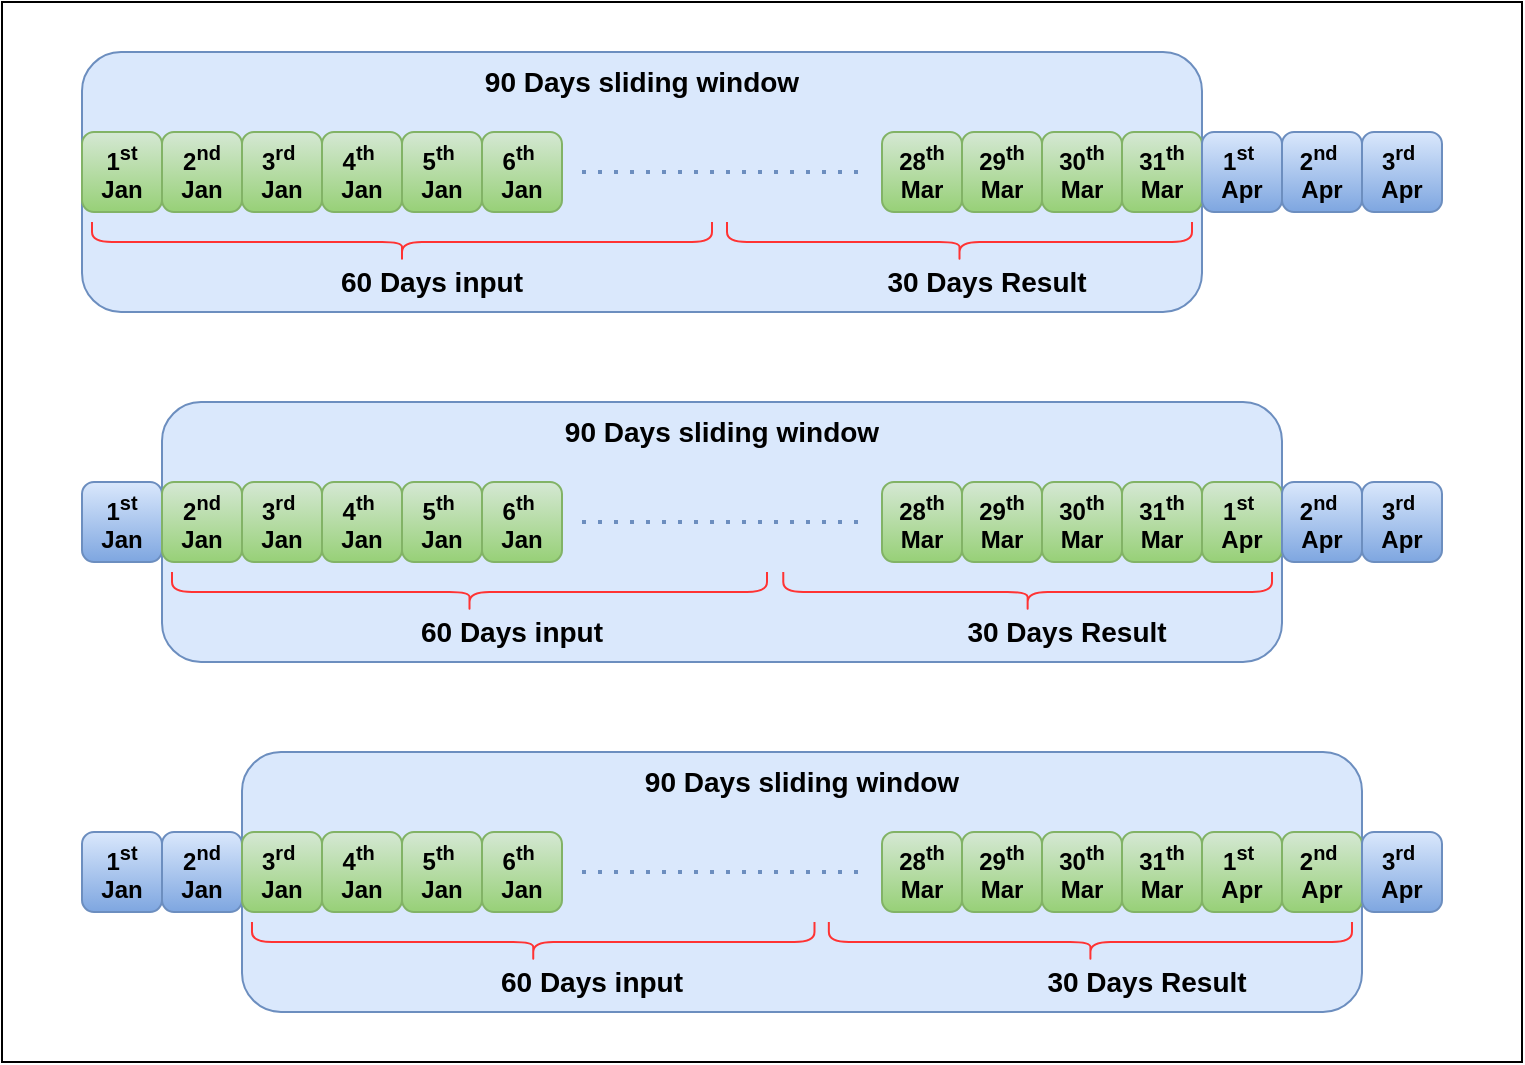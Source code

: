 <mxfile version="21.2.3" type="device" pages="2">
  <diagram name="sliding_window" id="2jnIjCWcIuCAJuNsyhK7">
    <mxGraphModel dx="1114" dy="620" grid="1" gridSize="10" guides="1" tooltips="1" connect="1" arrows="1" fold="1" page="1" pageScale="1" pageWidth="850" pageHeight="1100" math="0" shadow="0">
      <root>
        <mxCell id="0" />
        <mxCell id="1" parent="0" />
        <mxCell id="OxhpAwqdY3sQorc_yTqz-124" value="" style="rounded=0;whiteSpace=wrap;html=1;" parent="1" vertex="1">
          <mxGeometry y="160" width="760" height="530" as="geometry" />
        </mxCell>
        <mxCell id="OxhpAwqdY3sQorc_yTqz-64" value="" style="rounded=1;whiteSpace=wrap;html=1;fillColor=#dae8fc;strokeColor=#6c8ebf;" parent="1" vertex="1">
          <mxGeometry x="40" y="185" width="560" height="130" as="geometry" />
        </mxCell>
        <mxCell id="OxhpAwqdY3sQorc_yTqz-1" value="&lt;b&gt;1&lt;sup&gt;st&lt;/sup&gt; Jan&lt;/b&gt;" style="rounded=1;whiteSpace=wrap;html=1;fillColor=#d5e8d4;strokeColor=#82b366;gradientColor=#97d077;" parent="1" vertex="1">
          <mxGeometry x="40" y="225" width="40" height="40" as="geometry" />
        </mxCell>
        <mxCell id="OxhpAwqdY3sQorc_yTqz-2" value="&lt;b&gt;2&lt;sup&gt;nd&lt;/sup&gt; Jan&lt;/b&gt;" style="rounded=1;whiteSpace=wrap;html=1;fillColor=#d5e8d4;strokeColor=#82b366;gradientColor=#97d077;" parent="1" vertex="1">
          <mxGeometry x="80" y="225" width="40" height="40" as="geometry" />
        </mxCell>
        <mxCell id="OxhpAwqdY3sQorc_yTqz-3" value="&lt;b&gt;3&lt;sup&gt;rd&lt;/sup&gt;&amp;nbsp;&lt;br&gt;Jan&lt;/b&gt;" style="rounded=1;whiteSpace=wrap;html=1;fillColor=#d5e8d4;strokeColor=#82b366;gradientColor=#97d077;" parent="1" vertex="1">
          <mxGeometry x="120" y="225" width="40" height="40" as="geometry" />
        </mxCell>
        <mxCell id="OxhpAwqdY3sQorc_yTqz-5" value="&lt;b&gt;4&lt;sup&gt;th&lt;/sup&gt;&amp;nbsp;&lt;br&gt;Jan&lt;/b&gt;" style="rounded=1;whiteSpace=wrap;html=1;fillColor=#d5e8d4;strokeColor=#82b366;gradientColor=#97d077;" parent="1" vertex="1">
          <mxGeometry x="160" y="225" width="40" height="40" as="geometry" />
        </mxCell>
        <mxCell id="OxhpAwqdY3sQorc_yTqz-6" value="&lt;b&gt;5&lt;sup&gt;th&lt;/sup&gt;&amp;nbsp;&lt;br&gt;Jan&lt;/b&gt;" style="rounded=1;whiteSpace=wrap;html=1;fillColor=#d5e8d4;strokeColor=#82b366;gradientColor=#97d077;" parent="1" vertex="1">
          <mxGeometry x="200" y="225" width="40" height="40" as="geometry" />
        </mxCell>
        <mxCell id="OxhpAwqdY3sQorc_yTqz-7" value="&lt;b&gt;6&lt;sup&gt;th&lt;/sup&gt;&amp;nbsp;&lt;br&gt;Jan&lt;/b&gt;" style="rounded=1;whiteSpace=wrap;html=1;fillColor=#d5e8d4;strokeColor=#82b366;gradientColor=#97d077;" parent="1" vertex="1">
          <mxGeometry x="240" y="225" width="40" height="40" as="geometry" />
        </mxCell>
        <mxCell id="OxhpAwqdY3sQorc_yTqz-9" value="" style="endArrow=none;dashed=1;html=1;dashPattern=1 3;strokeWidth=2;rounded=0;fillColor=#dae8fc;gradientColor=#7ea6e0;strokeColor=#6c8ebf;" parent="1" edge="1">
          <mxGeometry width="50" height="50" relative="1" as="geometry">
            <mxPoint x="290" y="245" as="sourcePoint" />
            <mxPoint x="430" y="245" as="targetPoint" />
          </mxGeometry>
        </mxCell>
        <mxCell id="OxhpAwqdY3sQorc_yTqz-10" value="&lt;b&gt;28&lt;sup&gt;th&lt;/sup&gt; Mar&lt;/b&gt;" style="rounded=1;whiteSpace=wrap;html=1;fillColor=#d5e8d4;strokeColor=#82b366;gradientColor=#97d077;" parent="1" vertex="1">
          <mxGeometry x="440" y="225" width="40" height="40" as="geometry" />
        </mxCell>
        <mxCell id="OxhpAwqdY3sQorc_yTqz-16" value="&lt;b&gt;29&lt;sup&gt;th&lt;/sup&gt; Mar&lt;/b&gt;" style="rounded=1;whiteSpace=wrap;html=1;fillColor=#d5e8d4;strokeColor=#82b366;gradientColor=#97d077;" parent="1" vertex="1">
          <mxGeometry x="480" y="225" width="40" height="40" as="geometry" />
        </mxCell>
        <mxCell id="OxhpAwqdY3sQorc_yTqz-17" value="&lt;b&gt;30&lt;sup&gt;th&lt;/sup&gt; Mar&lt;/b&gt;" style="rounded=1;whiteSpace=wrap;html=1;fillColor=#d5e8d4;strokeColor=#82b366;gradientColor=#97d077;" parent="1" vertex="1">
          <mxGeometry x="520" y="225" width="40" height="40" as="geometry" />
        </mxCell>
        <mxCell id="OxhpAwqdY3sQorc_yTqz-18" value="&lt;b&gt;31&lt;sup&gt;th&lt;/sup&gt; Mar&lt;/b&gt;" style="rounded=1;whiteSpace=wrap;html=1;fillColor=#d5e8d4;strokeColor=#82b366;gradientColor=#97d077;" parent="1" vertex="1">
          <mxGeometry x="560" y="225" width="40" height="40" as="geometry" />
        </mxCell>
        <mxCell id="OxhpAwqdY3sQorc_yTqz-19" value="&lt;b&gt;1&lt;sup&gt;st&lt;/sup&gt;&amp;nbsp;&lt;br&gt;Apr&lt;/b&gt;" style="rounded=1;whiteSpace=wrap;html=1;fillColor=#dae8fc;strokeColor=#6c8ebf;gradientColor=#7ea6e0;" parent="1" vertex="1">
          <mxGeometry x="600" y="225" width="40" height="40" as="geometry" />
        </mxCell>
        <mxCell id="OxhpAwqdY3sQorc_yTqz-20" value="&lt;b&gt;2&lt;sup&gt;nd&lt;/sup&gt;&amp;nbsp;&lt;br&gt;Apr&lt;/b&gt;" style="rounded=1;whiteSpace=wrap;html=1;fillColor=#dae8fc;strokeColor=#6c8ebf;gradientColor=#7ea6e0;" parent="1" vertex="1">
          <mxGeometry x="640" y="225" width="40" height="40" as="geometry" />
        </mxCell>
        <mxCell id="OxhpAwqdY3sQorc_yTqz-21" value="&lt;b&gt;3&lt;sup&gt;rd&lt;/sup&gt;&amp;nbsp;&lt;br&gt;Apr&lt;/b&gt;" style="rounded=1;whiteSpace=wrap;html=1;fillColor=#dae8fc;strokeColor=#6c8ebf;gradientColor=#7ea6e0;" parent="1" vertex="1">
          <mxGeometry x="680" y="225" width="40" height="40" as="geometry" />
        </mxCell>
        <mxCell id="OxhpAwqdY3sQorc_yTqz-67" value="&lt;font size=&quot;1&quot;&gt;&lt;b style=&quot;font-size: 14px;&quot;&gt;90 Days sliding window&lt;/b&gt;&lt;/font&gt;" style="rounded=0;whiteSpace=wrap;html=1;fillColor=none;strokeColor=none;" parent="1" vertex="1">
          <mxGeometry x="185" y="185" width="270" height="30" as="geometry" />
        </mxCell>
        <mxCell id="OxhpAwqdY3sQorc_yTqz-68" value="" style="shape=curlyBracket;whiteSpace=wrap;html=1;rounded=1;flipH=1;labelPosition=right;verticalLabelPosition=middle;align=left;verticalAlign=middle;rotation=90;strokeColor=#FF3333;" parent="1" vertex="1">
          <mxGeometry x="190" y="125" width="20" height="310" as="geometry" />
        </mxCell>
        <mxCell id="OxhpAwqdY3sQorc_yTqz-69" value="&lt;font size=&quot;1&quot;&gt;&lt;b style=&quot;font-size: 14px;&quot;&gt;60 Days input&lt;/b&gt;&lt;/font&gt;" style="rounded=0;whiteSpace=wrap;html=1;fillColor=none;strokeColor=none;" parent="1" vertex="1">
          <mxGeometry x="80" y="285" width="270" height="30" as="geometry" />
        </mxCell>
        <mxCell id="OxhpAwqdY3sQorc_yTqz-70" value="" style="shape=curlyBracket;whiteSpace=wrap;html=1;rounded=1;flipH=1;labelPosition=right;verticalLabelPosition=middle;align=left;verticalAlign=middle;rotation=90;strokeColor=#FF3333;" parent="1" vertex="1">
          <mxGeometry x="468.75" y="163.75" width="20" height="232.5" as="geometry" />
        </mxCell>
        <mxCell id="OxhpAwqdY3sQorc_yTqz-71" value="&lt;font size=&quot;1&quot;&gt;&lt;b style=&quot;font-size: 14px;&quot;&gt;30 Days Result&lt;/b&gt;&lt;/font&gt;" style="rounded=0;whiteSpace=wrap;html=1;fillColor=none;strokeColor=none;" parent="1" vertex="1">
          <mxGeometry x="415" y="285" width="155" height="30" as="geometry" />
        </mxCell>
        <mxCell id="OxhpAwqdY3sQorc_yTqz-84" value="" style="rounded=1;whiteSpace=wrap;html=1;fillColor=#dae8fc;strokeColor=#6c8ebf;" parent="1" vertex="1">
          <mxGeometry x="80" y="360" width="560" height="130" as="geometry" />
        </mxCell>
        <mxCell id="OxhpAwqdY3sQorc_yTqz-85" value="&lt;b&gt;1&lt;sup&gt;st&lt;/sup&gt; Jan&lt;/b&gt;" style="rounded=1;whiteSpace=wrap;html=1;fillColor=#dae8fc;strokeColor=#6c8ebf;gradientColor=#7ea6e0;" parent="1" vertex="1">
          <mxGeometry x="40" y="400" width="40" height="40" as="geometry" />
        </mxCell>
        <mxCell id="OxhpAwqdY3sQorc_yTqz-86" value="&lt;b&gt;2&lt;sup&gt;nd&lt;/sup&gt; Jan&lt;/b&gt;" style="rounded=1;whiteSpace=wrap;html=1;fillColor=#d5e8d4;strokeColor=#82b366;gradientColor=#97d077;" parent="1" vertex="1">
          <mxGeometry x="80" y="400" width="40" height="40" as="geometry" />
        </mxCell>
        <mxCell id="OxhpAwqdY3sQorc_yTqz-87" value="&lt;b&gt;3&lt;sup&gt;rd&lt;/sup&gt;&amp;nbsp;&lt;br&gt;Jan&lt;/b&gt;" style="rounded=1;whiteSpace=wrap;html=1;fillColor=#d5e8d4;strokeColor=#82b366;gradientColor=#97d077;" parent="1" vertex="1">
          <mxGeometry x="120" y="400" width="40" height="40" as="geometry" />
        </mxCell>
        <mxCell id="OxhpAwqdY3sQorc_yTqz-88" value="&lt;b&gt;4&lt;sup&gt;th&lt;/sup&gt;&amp;nbsp;&lt;br&gt;Jan&lt;/b&gt;" style="rounded=1;whiteSpace=wrap;html=1;fillColor=#d5e8d4;strokeColor=#82b366;gradientColor=#97d077;" parent="1" vertex="1">
          <mxGeometry x="160" y="400" width="40" height="40" as="geometry" />
        </mxCell>
        <mxCell id="OxhpAwqdY3sQorc_yTqz-89" value="&lt;b&gt;5&lt;sup&gt;th&lt;/sup&gt;&amp;nbsp;&lt;br&gt;Jan&lt;/b&gt;" style="rounded=1;whiteSpace=wrap;html=1;fillColor=#d5e8d4;strokeColor=#82b366;gradientColor=#97d077;" parent="1" vertex="1">
          <mxGeometry x="200" y="400" width="40" height="40" as="geometry" />
        </mxCell>
        <mxCell id="OxhpAwqdY3sQorc_yTqz-90" value="&lt;b&gt;6&lt;sup&gt;th&lt;/sup&gt;&amp;nbsp;&lt;br&gt;Jan&lt;/b&gt;" style="rounded=1;whiteSpace=wrap;html=1;fillColor=#d5e8d4;strokeColor=#82b366;gradientColor=#97d077;" parent="1" vertex="1">
          <mxGeometry x="240" y="400" width="40" height="40" as="geometry" />
        </mxCell>
        <mxCell id="OxhpAwqdY3sQorc_yTqz-91" value="" style="endArrow=none;dashed=1;html=1;dashPattern=1 3;strokeWidth=2;rounded=0;fillColor=#dae8fc;gradientColor=#7ea6e0;strokeColor=#6c8ebf;" parent="1" edge="1">
          <mxGeometry width="50" height="50" relative="1" as="geometry">
            <mxPoint x="290" y="420" as="sourcePoint" />
            <mxPoint x="430" y="420" as="targetPoint" />
          </mxGeometry>
        </mxCell>
        <mxCell id="OxhpAwqdY3sQorc_yTqz-92" value="&lt;b&gt;28&lt;sup&gt;th&lt;/sup&gt; Mar&lt;/b&gt;" style="rounded=1;whiteSpace=wrap;html=1;fillColor=#d5e8d4;strokeColor=#82b366;gradientColor=#97d077;" parent="1" vertex="1">
          <mxGeometry x="440" y="400" width="40" height="40" as="geometry" />
        </mxCell>
        <mxCell id="OxhpAwqdY3sQorc_yTqz-93" value="&lt;b&gt;29&lt;sup&gt;th&lt;/sup&gt; Mar&lt;/b&gt;" style="rounded=1;whiteSpace=wrap;html=1;fillColor=#d5e8d4;strokeColor=#82b366;gradientColor=#97d077;" parent="1" vertex="1">
          <mxGeometry x="480" y="400" width="40" height="40" as="geometry" />
        </mxCell>
        <mxCell id="OxhpAwqdY3sQorc_yTqz-94" value="&lt;b&gt;30&lt;sup&gt;th&lt;/sup&gt; Mar&lt;/b&gt;" style="rounded=1;whiteSpace=wrap;html=1;fillColor=#d5e8d4;strokeColor=#82b366;gradientColor=#97d077;" parent="1" vertex="1">
          <mxGeometry x="520" y="400" width="40" height="40" as="geometry" />
        </mxCell>
        <mxCell id="OxhpAwqdY3sQorc_yTqz-95" value="&lt;b&gt;31&lt;sup&gt;th&lt;/sup&gt; Mar&lt;/b&gt;" style="rounded=1;whiteSpace=wrap;html=1;fillColor=#d5e8d4;strokeColor=#82b366;gradientColor=#97d077;" parent="1" vertex="1">
          <mxGeometry x="560" y="400" width="40" height="40" as="geometry" />
        </mxCell>
        <mxCell id="OxhpAwqdY3sQorc_yTqz-96" value="&lt;b&gt;1&lt;sup&gt;st&lt;/sup&gt;&amp;nbsp;&lt;br&gt;Apr&lt;/b&gt;" style="rounded=1;whiteSpace=wrap;html=1;fillColor=#d5e8d4;strokeColor=#82b366;gradientColor=#97d077;" parent="1" vertex="1">
          <mxGeometry x="600" y="400" width="40" height="40" as="geometry" />
        </mxCell>
        <mxCell id="OxhpAwqdY3sQorc_yTqz-97" value="&lt;b&gt;2&lt;sup&gt;nd&lt;/sup&gt;&amp;nbsp;&lt;br&gt;Apr&lt;/b&gt;" style="rounded=1;whiteSpace=wrap;html=1;fillColor=#dae8fc;strokeColor=#6c8ebf;gradientColor=#7ea6e0;" parent="1" vertex="1">
          <mxGeometry x="640" y="400" width="40" height="40" as="geometry" />
        </mxCell>
        <mxCell id="OxhpAwqdY3sQorc_yTqz-98" value="&lt;b&gt;3&lt;sup&gt;rd&lt;/sup&gt;&amp;nbsp;&lt;br&gt;Apr&lt;/b&gt;" style="rounded=1;whiteSpace=wrap;html=1;fillColor=#dae8fc;strokeColor=#6c8ebf;gradientColor=#7ea6e0;" parent="1" vertex="1">
          <mxGeometry x="680" y="400" width="40" height="40" as="geometry" />
        </mxCell>
        <mxCell id="OxhpAwqdY3sQorc_yTqz-99" value="&lt;font size=&quot;1&quot;&gt;&lt;b style=&quot;font-size: 14px;&quot;&gt;90 Days sliding window&lt;/b&gt;&lt;/font&gt;" style="rounded=0;whiteSpace=wrap;html=1;fillColor=none;strokeColor=none;" parent="1" vertex="1">
          <mxGeometry x="225" y="360" width="270" height="30" as="geometry" />
        </mxCell>
        <mxCell id="OxhpAwqdY3sQorc_yTqz-100" value="" style="shape=curlyBracket;whiteSpace=wrap;html=1;rounded=1;flipH=1;labelPosition=right;verticalLabelPosition=middle;align=left;verticalAlign=middle;rotation=90;strokeColor=#FF3333;" parent="1" vertex="1">
          <mxGeometry x="223.75" y="306.25" width="20" height="297.5" as="geometry" />
        </mxCell>
        <mxCell id="OxhpAwqdY3sQorc_yTqz-101" value="&lt;font size=&quot;1&quot;&gt;&lt;b style=&quot;font-size: 14px;&quot;&gt;60 Days input&lt;/b&gt;&lt;/font&gt;" style="rounded=0;whiteSpace=wrap;html=1;fillColor=none;strokeColor=none;" parent="1" vertex="1">
          <mxGeometry x="120" y="460" width="270" height="30" as="geometry" />
        </mxCell>
        <mxCell id="OxhpAwqdY3sQorc_yTqz-102" value="" style="shape=curlyBracket;whiteSpace=wrap;html=1;rounded=1;flipH=1;labelPosition=right;verticalLabelPosition=middle;align=left;verticalAlign=middle;rotation=90;strokeColor=#FF3333;" parent="1" vertex="1">
          <mxGeometry x="502.82" y="332.82" width="20" height="244.37" as="geometry" />
        </mxCell>
        <mxCell id="OxhpAwqdY3sQorc_yTqz-103" value="&lt;font size=&quot;1&quot;&gt;&lt;b style=&quot;font-size: 14px;&quot;&gt;30 Days Result&lt;/b&gt;&lt;/font&gt;" style="rounded=0;whiteSpace=wrap;html=1;fillColor=none;strokeColor=none;" parent="1" vertex="1">
          <mxGeometry x="455" y="460" width="155" height="30" as="geometry" />
        </mxCell>
        <mxCell id="OxhpAwqdY3sQorc_yTqz-104" value="" style="rounded=1;whiteSpace=wrap;html=1;fillColor=#dae8fc;strokeColor=#6c8ebf;" parent="1" vertex="1">
          <mxGeometry x="120" y="535" width="560" height="130" as="geometry" />
        </mxCell>
        <mxCell id="OxhpAwqdY3sQorc_yTqz-105" value="&lt;b&gt;1&lt;sup&gt;st&lt;/sup&gt; Jan&lt;/b&gt;" style="rounded=1;whiteSpace=wrap;html=1;fillColor=#dae8fc;strokeColor=#6c8ebf;gradientColor=#7ea6e0;" parent="1" vertex="1">
          <mxGeometry x="40" y="575" width="40" height="40" as="geometry" />
        </mxCell>
        <mxCell id="OxhpAwqdY3sQorc_yTqz-106" value="&lt;b&gt;2&lt;sup&gt;nd&lt;/sup&gt; Jan&lt;/b&gt;" style="rounded=1;whiteSpace=wrap;html=1;fillColor=#dae8fc;strokeColor=#6c8ebf;gradientColor=#7ea6e0;" parent="1" vertex="1">
          <mxGeometry x="80" y="575" width="40" height="40" as="geometry" />
        </mxCell>
        <mxCell id="OxhpAwqdY3sQorc_yTqz-107" value="&lt;b&gt;3&lt;sup&gt;rd&lt;/sup&gt;&amp;nbsp;&lt;br&gt;Jan&lt;/b&gt;" style="rounded=1;whiteSpace=wrap;html=1;fillColor=#d5e8d4;strokeColor=#82b366;gradientColor=#97d077;" parent="1" vertex="1">
          <mxGeometry x="120" y="575" width="40" height="40" as="geometry" />
        </mxCell>
        <mxCell id="OxhpAwqdY3sQorc_yTqz-108" value="&lt;b&gt;4&lt;sup&gt;th&lt;/sup&gt;&amp;nbsp;&lt;br&gt;Jan&lt;/b&gt;" style="rounded=1;whiteSpace=wrap;html=1;fillColor=#d5e8d4;strokeColor=#82b366;gradientColor=#97d077;" parent="1" vertex="1">
          <mxGeometry x="160" y="575" width="40" height="40" as="geometry" />
        </mxCell>
        <mxCell id="OxhpAwqdY3sQorc_yTqz-109" value="&lt;b&gt;5&lt;sup&gt;th&lt;/sup&gt;&amp;nbsp;&lt;br&gt;Jan&lt;/b&gt;" style="rounded=1;whiteSpace=wrap;html=1;fillColor=#d5e8d4;strokeColor=#82b366;gradientColor=#97d077;" parent="1" vertex="1">
          <mxGeometry x="200" y="575" width="40" height="40" as="geometry" />
        </mxCell>
        <mxCell id="OxhpAwqdY3sQorc_yTqz-110" value="&lt;b&gt;6&lt;sup&gt;th&lt;/sup&gt;&amp;nbsp;&lt;br&gt;Jan&lt;/b&gt;" style="rounded=1;whiteSpace=wrap;html=1;fillColor=#d5e8d4;strokeColor=#82b366;gradientColor=#97d077;" parent="1" vertex="1">
          <mxGeometry x="240" y="575" width="40" height="40" as="geometry" />
        </mxCell>
        <mxCell id="OxhpAwqdY3sQorc_yTqz-111" value="" style="endArrow=none;dashed=1;html=1;dashPattern=1 3;strokeWidth=2;rounded=0;fillColor=#dae8fc;gradientColor=#7ea6e0;strokeColor=#6c8ebf;" parent="1" edge="1">
          <mxGeometry width="50" height="50" relative="1" as="geometry">
            <mxPoint x="290" y="595" as="sourcePoint" />
            <mxPoint x="430" y="595" as="targetPoint" />
          </mxGeometry>
        </mxCell>
        <mxCell id="OxhpAwqdY3sQorc_yTqz-112" value="&lt;b&gt;28&lt;sup&gt;th&lt;/sup&gt; Mar&lt;/b&gt;" style="rounded=1;whiteSpace=wrap;html=1;fillColor=#d5e8d4;strokeColor=#82b366;gradientColor=#97d077;" parent="1" vertex="1">
          <mxGeometry x="440" y="575" width="40" height="40" as="geometry" />
        </mxCell>
        <mxCell id="OxhpAwqdY3sQorc_yTqz-113" value="&lt;b&gt;29&lt;sup&gt;th&lt;/sup&gt; Mar&lt;/b&gt;" style="rounded=1;whiteSpace=wrap;html=1;fillColor=#d5e8d4;strokeColor=#82b366;gradientColor=#97d077;" parent="1" vertex="1">
          <mxGeometry x="480" y="575" width="40" height="40" as="geometry" />
        </mxCell>
        <mxCell id="OxhpAwqdY3sQorc_yTqz-114" value="&lt;b&gt;30&lt;sup&gt;th&lt;/sup&gt; Mar&lt;/b&gt;" style="rounded=1;whiteSpace=wrap;html=1;fillColor=#d5e8d4;strokeColor=#82b366;gradientColor=#97d077;" parent="1" vertex="1">
          <mxGeometry x="520" y="575" width="40" height="40" as="geometry" />
        </mxCell>
        <mxCell id="OxhpAwqdY3sQorc_yTqz-115" value="&lt;b&gt;31&lt;sup&gt;th&lt;/sup&gt; Mar&lt;/b&gt;" style="rounded=1;whiteSpace=wrap;html=1;fillColor=#d5e8d4;strokeColor=#82b366;gradientColor=#97d077;" parent="1" vertex="1">
          <mxGeometry x="560" y="575" width="40" height="40" as="geometry" />
        </mxCell>
        <mxCell id="OxhpAwqdY3sQorc_yTqz-116" value="&lt;b&gt;1&lt;sup&gt;st&lt;/sup&gt;&amp;nbsp;&lt;br&gt;Apr&lt;/b&gt;" style="rounded=1;whiteSpace=wrap;html=1;fillColor=#d5e8d4;strokeColor=#82b366;gradientColor=#97d077;" parent="1" vertex="1">
          <mxGeometry x="600" y="575" width="40" height="40" as="geometry" />
        </mxCell>
        <mxCell id="OxhpAwqdY3sQorc_yTqz-117" value="&lt;b&gt;2&lt;sup&gt;nd&lt;/sup&gt;&amp;nbsp;&lt;br&gt;Apr&lt;/b&gt;" style="rounded=1;whiteSpace=wrap;html=1;fillColor=#d5e8d4;strokeColor=#82b366;gradientColor=#97d077;" parent="1" vertex="1">
          <mxGeometry x="640" y="575" width="40" height="40" as="geometry" />
        </mxCell>
        <mxCell id="OxhpAwqdY3sQorc_yTqz-118" value="&lt;b&gt;3&lt;sup&gt;rd&lt;/sup&gt;&amp;nbsp;&lt;br&gt;Apr&lt;/b&gt;" style="rounded=1;whiteSpace=wrap;html=1;fillColor=#dae8fc;strokeColor=#6c8ebf;gradientColor=#7ea6e0;" parent="1" vertex="1">
          <mxGeometry x="680" y="575" width="40" height="40" as="geometry" />
        </mxCell>
        <mxCell id="OxhpAwqdY3sQorc_yTqz-119" value="&lt;font size=&quot;1&quot;&gt;&lt;b style=&quot;font-size: 14px;&quot;&gt;90 Days sliding window&lt;/b&gt;&lt;/font&gt;" style="rounded=0;whiteSpace=wrap;html=1;fillColor=none;strokeColor=none;" parent="1" vertex="1">
          <mxGeometry x="265" y="535" width="270" height="30" as="geometry" />
        </mxCell>
        <mxCell id="OxhpAwqdY3sQorc_yTqz-120" value="" style="shape=curlyBracket;whiteSpace=wrap;html=1;rounded=1;flipH=1;labelPosition=right;verticalLabelPosition=middle;align=left;verticalAlign=middle;rotation=90;strokeColor=#FF3333;" parent="1" vertex="1">
          <mxGeometry x="255.62" y="489.37" width="20" height="281.25" as="geometry" />
        </mxCell>
        <mxCell id="OxhpAwqdY3sQorc_yTqz-121" value="&lt;font size=&quot;1&quot;&gt;&lt;b style=&quot;font-size: 14px;&quot;&gt;60 Days input&lt;/b&gt;&lt;/font&gt;" style="rounded=0;whiteSpace=wrap;html=1;fillColor=none;strokeColor=none;" parent="1" vertex="1">
          <mxGeometry x="160" y="635" width="270" height="30" as="geometry" />
        </mxCell>
        <mxCell id="OxhpAwqdY3sQorc_yTqz-122" value="" style="shape=curlyBracket;whiteSpace=wrap;html=1;rounded=1;flipH=1;labelPosition=right;verticalLabelPosition=middle;align=left;verticalAlign=middle;rotation=90;strokeColor=#FF3333;" parent="1" vertex="1">
          <mxGeometry x="534.21" y="499.21" width="20" height="261.57" as="geometry" />
        </mxCell>
        <mxCell id="OxhpAwqdY3sQorc_yTqz-123" value="&lt;font size=&quot;1&quot;&gt;&lt;b style=&quot;font-size: 14px;&quot;&gt;30 Days Result&lt;/b&gt;&lt;/font&gt;" style="rounded=0;whiteSpace=wrap;html=1;fillColor=none;strokeColor=none;" parent="1" vertex="1">
          <mxGeometry x="495" y="635" width="155" height="30" as="geometry" />
        </mxCell>
      </root>
    </mxGraphModel>
  </diagram>
  <diagram id="dbljwD2PrU05zUchvlCg" name="model_workflow">
    <mxGraphModel dx="1114" dy="620" grid="1" gridSize="10" guides="1" tooltips="1" connect="1" arrows="1" fold="1" page="1" pageScale="1" pageWidth="850" pageHeight="1100" math="0" shadow="0">
      <root>
        <mxCell id="0" />
        <mxCell id="1" parent="0" />
        <mxCell id="AVl82IMYhrW8MOQw_asO-38" value="&lt;ul style=&quot;font-size: 15px;&quot;&gt;&lt;li&gt;Rainfall&lt;/li&gt;&lt;li&gt;Windspeed&lt;/li&gt;&lt;li&gt;Humidity&lt;/li&gt;&lt;li&gt;Temperature&lt;/li&gt;&lt;li&gt;Evaporation&lt;/li&gt;&lt;li&gt;Pressure&lt;/li&gt;&lt;/ul&gt;" style="rounded=1;whiteSpace=wrap;html=1;align=left;verticalAlign=bottom;labelPosition=center;verticalLabelPosition=middle;" parent="1" vertex="1">
          <mxGeometry x="120" y="160" width="160" height="160" as="geometry" />
        </mxCell>
        <mxCell id="AVl82IMYhrW8MOQw_asO-37" value="&lt;font style=&quot;font-size: 14px;&quot;&gt;&lt;b&gt;Sequence data&lt;/b&gt;&lt;/font&gt;" style="rounded=1;whiteSpace=wrap;html=1;fillColor=#fad7ac;strokeColor=#b46504;" parent="1" vertex="1">
          <mxGeometry x="120" y="160" width="160" height="30" as="geometry" />
        </mxCell>
        <mxCell id="AVl82IMYhrW8MOQw_asO-40" value="&lt;font style=&quot;font-size: 14px;&quot;&gt;&lt;b&gt;One-hot Encoded&lt;br&gt;Predicting Month&lt;/b&gt;&lt;/font&gt;" style="rounded=1;whiteSpace=wrap;html=1;fillColor=#fad7ac;strokeColor=#b46504;" parent="1" vertex="1">
          <mxGeometry x="120" y="80" width="160" height="50" as="geometry" />
        </mxCell>
        <mxCell id="AVl82IMYhrW8MOQw_asO-41" value="" style="rounded=0;whiteSpace=wrap;html=1;fillColor=#f9f7ed;strokeColor=#36393d;" parent="1" vertex="1">
          <mxGeometry x="320" y="40" width="410" height="280" as="geometry" />
        </mxCell>
        <mxCell id="AVl82IMYhrW8MOQw_asO-42" value="&lt;font style=&quot;font-size: 14px;&quot;&gt;&lt;b&gt;LSTM&lt;/b&gt;&lt;br&gt;(hidden size = 32)&lt;/font&gt;" style="rounded=1;whiteSpace=wrap;html=1;fillColor=#dae8fc;gradientColor=#7ea6e0;strokeColor=#6c8ebf;" parent="1" vertex="1">
          <mxGeometry x="350" y="160" width="120" height="50" as="geometry" />
        </mxCell>
        <mxCell id="AVl82IMYhrW8MOQw_asO-43" value="&lt;font style=&quot;font-size: 14px;&quot;&gt;&lt;b&gt;Linear&lt;br&gt;&lt;/b&gt;(hidden size = 32)&lt;b&gt;&lt;br&gt;&lt;/b&gt;&lt;/font&gt;" style="rounded=1;whiteSpace=wrap;html=1;fillColor=#dae8fc;gradientColor=#7ea6e0;strokeColor=#6c8ebf;" parent="1" vertex="1">
          <mxGeometry x="350" y="85" width="120" height="40" as="geometry" />
        </mxCell>
        <mxCell id="AVl82IMYhrW8MOQw_asO-45" value="" style="endArrow=classic;html=1;rounded=0;entryX=0;entryY=0.5;entryDx=0;entryDy=0;" parent="1" edge="1">
          <mxGeometry width="50" height="50" relative="1" as="geometry">
            <mxPoint x="280" y="105" as="sourcePoint" />
            <mxPoint x="350" y="104.76" as="targetPoint" />
          </mxGeometry>
        </mxCell>
        <mxCell id="AVl82IMYhrW8MOQw_asO-46" value="" style="ellipse;whiteSpace=wrap;html=1;aspect=fixed;" parent="1" vertex="1">
          <mxGeometry x="510" y="175" width="20" height="20" as="geometry" />
        </mxCell>
        <mxCell id="AVl82IMYhrW8MOQw_asO-48" value="" style="endArrow=none;html=1;rounded=0;exitX=1;exitY=0.5;exitDx=0;exitDy=0;entryX=0.5;entryY=0;entryDx=0;entryDy=0;" parent="1" source="AVl82IMYhrW8MOQw_asO-43" target="AVl82IMYhrW8MOQw_asO-46" edge="1">
          <mxGeometry width="50" height="50" relative="1" as="geometry">
            <mxPoint x="500" y="220" as="sourcePoint" />
            <mxPoint x="520" y="175" as="targetPoint" />
            <Array as="points">
              <mxPoint x="520" y="105" />
            </Array>
          </mxGeometry>
        </mxCell>
        <mxCell id="AVl82IMYhrW8MOQw_asO-49" value="" style="shape=image;html=1;verticalAlign=top;verticalLabelPosition=bottom;labelBackgroundColor=#ffffff;imageAspect=0;aspect=fixed;image=https://cdn3.iconfinder.com/data/icons/user-interface-169/32/plus-128.png" parent="1" vertex="1">
          <mxGeometry x="512.5" y="177.5" width="15" height="15" as="geometry" />
        </mxCell>
        <mxCell id="AVl82IMYhrW8MOQw_asO-51" value="" style="endArrow=none;html=1;rounded=0;exitX=1;exitY=0.5;exitDx=0;exitDy=0;entryX=0;entryY=0.5;entryDx=0;entryDy=0;" parent="1" source="AVl82IMYhrW8MOQw_asO-42" target="AVl82IMYhrW8MOQw_asO-46" edge="1">
          <mxGeometry width="50" height="50" relative="1" as="geometry">
            <mxPoint x="500" y="220" as="sourcePoint" />
            <mxPoint x="550" y="170" as="targetPoint" />
          </mxGeometry>
        </mxCell>
        <mxCell id="AVl82IMYhrW8MOQw_asO-54" value="" style="endArrow=classic;html=1;rounded=0;exitX=1;exitY=1;exitDx=0;exitDy=0;entryX=0;entryY=0.5;entryDx=0;entryDy=0;" parent="1" edge="1">
          <mxGeometry width="50" height="50" relative="1" as="geometry">
            <mxPoint x="280" y="184.86" as="sourcePoint" />
            <mxPoint x="350" y="184.86" as="targetPoint" />
          </mxGeometry>
        </mxCell>
        <mxCell id="AVl82IMYhrW8MOQw_asO-55" value="&lt;font style=&quot;font-size: 14px;&quot;&gt;&lt;b&gt;Linear&lt;/b&gt;&lt;br&gt;(hidden size = 64)&lt;br&gt;&lt;/font&gt;" style="rounded=1;whiteSpace=wrap;html=1;fillColor=#dae8fc;gradientColor=#7ea6e0;strokeColor=#6c8ebf;" parent="1" vertex="1">
          <mxGeometry x="570" y="165" width="120" height="40" as="geometry" />
        </mxCell>
        <mxCell id="AVl82IMYhrW8MOQw_asO-56" value="&lt;font style=&quot;font-size: 14px;&quot;&gt;&lt;b&gt;Linear&lt;/b&gt;&lt;br&gt;(hidden size = 32)&lt;br&gt;&lt;/font&gt;" style="rounded=1;whiteSpace=wrap;html=1;fillColor=#dae8fc;gradientColor=#7ea6e0;strokeColor=#6c8ebf;" parent="1" vertex="1">
          <mxGeometry x="570" y="250" width="120" height="40" as="geometry" />
        </mxCell>
        <mxCell id="AVl82IMYhrW8MOQw_asO-57" value="" style="endArrow=classic;html=1;rounded=0;exitX=1;exitY=1;exitDx=0;exitDy=0;entryX=0;entryY=0.5;entryDx=0;entryDy=0;" parent="1" target="AVl82IMYhrW8MOQw_asO-55" edge="1">
          <mxGeometry width="50" height="50" relative="1" as="geometry">
            <mxPoint x="530" y="184.76" as="sourcePoint" />
            <mxPoint x="600" y="184.76" as="targetPoint" />
          </mxGeometry>
        </mxCell>
        <mxCell id="AVl82IMYhrW8MOQw_asO-58" value="" style="endArrow=classic;html=1;rounded=0;exitX=0.5;exitY=1;exitDx=0;exitDy=0;entryX=0.5;entryY=0;entryDx=0;entryDy=0;" parent="1" source="AVl82IMYhrW8MOQw_asO-55" target="AVl82IMYhrW8MOQw_asO-56" edge="1">
          <mxGeometry width="50" height="50" relative="1" as="geometry">
            <mxPoint x="540" y="194.76" as="sourcePoint" />
            <mxPoint x="580" y="195" as="targetPoint" />
          </mxGeometry>
        </mxCell>
        <mxCell id="AVl82IMYhrW8MOQw_asO-59" value="&lt;font style=&quot;font-size: 14px;&quot;&gt;&lt;b&gt;Prediction&lt;/b&gt;&lt;/font&gt;" style="rounded=1;whiteSpace=wrap;html=1;fillColor=#d5e8d4;gradientColor=#97d077;strokeColor=#82b366;" parent="1" vertex="1">
          <mxGeometry x="760" y="250" width="120" height="40" as="geometry" />
        </mxCell>
        <mxCell id="AVl82IMYhrW8MOQw_asO-60" value="" style="endArrow=classic;html=1;rounded=0;exitX=1;exitY=0.5;exitDx=0;exitDy=0;entryX=0;entryY=0.5;entryDx=0;entryDy=0;" parent="1" source="AVl82IMYhrW8MOQw_asO-56" target="AVl82IMYhrW8MOQw_asO-59" edge="1">
          <mxGeometry width="50" height="50" relative="1" as="geometry">
            <mxPoint x="640" y="215" as="sourcePoint" />
            <mxPoint x="640" y="260" as="targetPoint" />
          </mxGeometry>
        </mxCell>
        <mxCell id="AVl82IMYhrW8MOQw_asO-61" value="&lt;font style=&quot;font-size: 14px;&quot;&gt;&lt;b&gt;Rainfall Prediction Model&lt;/b&gt;&lt;/font&gt;" style="rounded=1;whiteSpace=wrap;html=1;fillColor=none;strokeColor=none;" parent="1" vertex="1">
          <mxGeometry x="437.5" y="40" width="175" height="30" as="geometry" />
        </mxCell>
      </root>
    </mxGraphModel>
  </diagram>
</mxfile>
